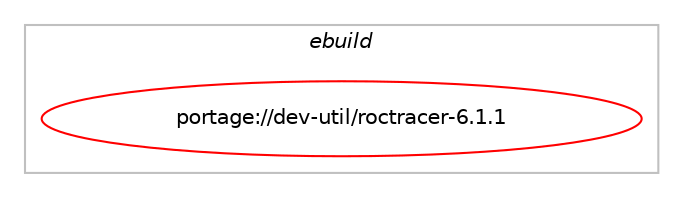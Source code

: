 digraph prolog {

# *************
# Graph options
# *************

newrank=true;
concentrate=true;
compound=true;
graph [rankdir=LR,fontname=Helvetica,fontsize=10,ranksep=1.5];#, ranksep=2.5, nodesep=0.2];
edge  [arrowhead=vee];
node  [fontname=Helvetica,fontsize=10];

# **********
# The ebuild
# **********

subgraph cluster_leftcol {
color=gray;
rank=same;
label=<<i>ebuild</i>>;
id [label="portage://dev-util/roctracer-6.1.1", color=red, width=4, href="../dev-util/roctracer-6.1.1.svg"];
}

# ****************
# The dependencies
# ****************

subgraph cluster_midcol {
color=gray;
label=<<i>dependencies</i>>;
subgraph cluster_compile {
fillcolor="#eeeeee";
style=filled;
label=<<i>compile</i>>;
# *** BEGIN UNKNOWN DEPENDENCY TYPE (TODO) ***
# id -> package_dependency(portage://dev-util/roctracer-6.1.1,install,no,dev-libs,rocr-runtime,none,[,,],[],[])
# *** END UNKNOWN DEPENDENCY TYPE (TODO) ***

# *** BEGIN UNKNOWN DEPENDENCY TYPE (TODO) ***
# id -> package_dependency(portage://dev-util/roctracer-6.1.1,install,no,dev-util,hip,none,[,,],[slot(0),subslot(6.1)],[])
# *** END UNKNOWN DEPENDENCY TYPE (TODO) ***

}
subgraph cluster_compileandrun {
fillcolor="#eeeeee";
style=filled;
label=<<i>compile and run</i>>;
}
subgraph cluster_run {
fillcolor="#eeeeee";
style=filled;
label=<<i>run</i>>;
# *** BEGIN UNKNOWN DEPENDENCY TYPE (TODO) ***
# id -> package_dependency(portage://dev-util/roctracer-6.1.1,run,no,dev-libs,rocr-runtime,none,[,,],[],[])
# *** END UNKNOWN DEPENDENCY TYPE (TODO) ***

# *** BEGIN UNKNOWN DEPENDENCY TYPE (TODO) ***
# id -> package_dependency(portage://dev-util/roctracer-6.1.1,run,no,dev-util,hip,none,[,,],[slot(0),subslot(6.1)],[])
# *** END UNKNOWN DEPENDENCY TYPE (TODO) ***

}
}

# **************
# The candidates
# **************

subgraph cluster_choices {
rank=same;
color=gray;
label=<<i>candidates</i>>;

}

}
